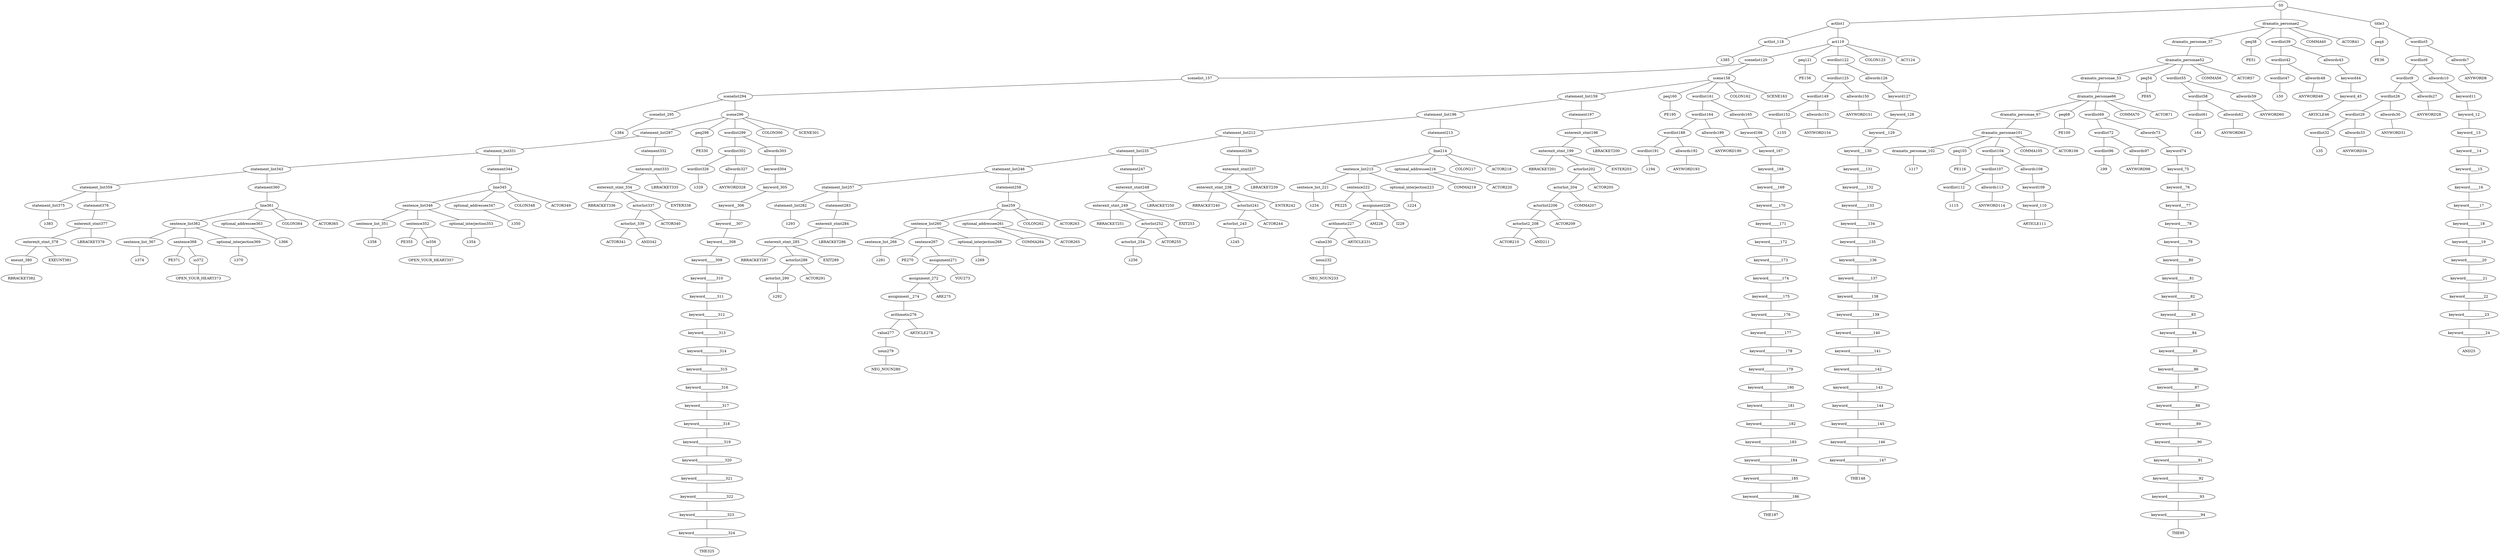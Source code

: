strict graph {
	S0 -- actlist1
	S0 -- dramatis_personae2
	S0 -- title3

	title3 -- peq4
	title3 -- wordlist5

	wordlist5 -- wordlist6
	wordlist5 -- allwords7

	allwords7 -- ANYWORD8


	wordlist6 -- wordlist9
	wordlist6 -- allwords10

	allwords10 -- keyword11

	keyword11 -- keyword_12

	keyword_12 -- keyword__13

	keyword__13 -- keyword___14

	keyword___14 -- keyword____15

	keyword____15 -- keyword_____16

	keyword_____16 -- keyword______17

	keyword______17 -- keyword_______18

	keyword_______18 -- keyword________19

	keyword________19 -- keyword_________20

	keyword_________20 -- keyword__________21

	keyword__________21 -- keyword___________22

	keyword___________22 -- keyword____________23

	keyword____________23 -- keyword_____________24

	keyword_____________24 -- AND25


	wordlist9 -- wordlist26
	wordlist9 -- allwords27

	allwords27 -- ANYWORD28


	wordlist26 -- wordlist29
	wordlist26 -- allwords30

	allwords30 -- ANYWORD31


	wordlist29 -- wordlist32
	wordlist29 -- allwords33

	allwords33 -- ANYWORD34


	wordlist32 -- λ35

	peq4 -- PE36


	dramatis_personae2 -- dramatis_personae_37
	dramatis_personae2 -- peq38
	dramatis_personae2 -- wordlist39
	dramatis_personae2 -- COMMA40
	dramatis_personae2 -- ACTOR41



	wordlist39 -- wordlist42
	wordlist39 -- allwords43

	allwords43 -- keyword44

	keyword44 -- keyword_45

	keyword_45 -- ARTICLE46


	wordlist42 -- wordlist47
	wordlist42 -- allwords48

	allwords48 -- ANYWORD49


	wordlist47 -- λ50

	peq38 -- PE51


	dramatis_personae_37 -- dramatis_personae52

	dramatis_personae52 -- dramatis_personae_53
	dramatis_personae52 -- peq54
	dramatis_personae52 -- wordlist55
	dramatis_personae52 -- COMMA56
	dramatis_personae52 -- ACTOR57



	wordlist55 -- wordlist58
	wordlist55 -- allwords59

	allwords59 -- ANYWORD60


	wordlist58 -- wordlist61
	wordlist58 -- allwords62

	allwords62 -- ANYWORD63


	wordlist61 -- λ64

	peq54 -- PE65


	dramatis_personae_53 -- dramatis_personae66

	dramatis_personae66 -- dramatis_personae_67
	dramatis_personae66 -- peq68
	dramatis_personae66 -- wordlist69
	dramatis_personae66 -- COMMA70
	dramatis_personae66 -- ACTOR71



	wordlist69 -- wordlist72
	wordlist69 -- allwords73

	allwords73 -- keyword74

	keyword74 -- keyword_75

	keyword_75 -- keyword__76

	keyword__76 -- keyword___77

	keyword___77 -- keyword____78

	keyword____78 -- keyword_____79

	keyword_____79 -- keyword______80

	keyword______80 -- keyword_______81

	keyword_______81 -- keyword________82

	keyword________82 -- keyword_________83

	keyword_________83 -- keyword__________84

	keyword__________84 -- keyword___________85

	keyword___________85 -- keyword____________86

	keyword____________86 -- keyword_____________87

	keyword_____________87 -- keyword______________88

	keyword______________88 -- keyword_______________89

	keyword_______________89 -- keyword________________90

	keyword________________90 -- keyword_________________91

	keyword_________________91 -- keyword__________________92

	keyword__________________92 -- keyword___________________93

	keyword___________________93 -- keyword____________________94

	keyword____________________94 -- THE95


	wordlist72 -- wordlist96
	wordlist72 -- allwords97

	allwords97 -- ANYWORD98


	wordlist96 -- λ99

	peq68 -- PE100


	dramatis_personae_67 -- dramatis_personae101

	dramatis_personae101 -- dramatis_personae_102
	dramatis_personae101 -- peq103
	dramatis_personae101 -- wordlist104
	dramatis_personae101 -- COMMA105
	dramatis_personae101 -- ACTOR106



	wordlist104 -- wordlist107
	wordlist104 -- allwords108

	allwords108 -- keyword109

	keyword109 -- keyword_110

	keyword_110 -- ARTICLE111


	wordlist107 -- wordlist112
	wordlist107 -- allwords113

	allwords113 -- ANYWORD114


	wordlist112 -- λ115

	peq103 -- PE116


	dramatis_personae_102 -- λ117

	actlist1 -- actlist_118
	actlist1 -- act119

	act119 -- scenelist120
	act119 -- peq121
	act119 -- wordlist122
	act119 -- COLON123
	act119 -- ACT124



	wordlist122 -- wordlist125
	wordlist122 -- allwords126

	allwords126 -- keyword127

	keyword127 -- keyword_128

	keyword_128 -- keyword__129

	keyword__129 -- keyword___130

	keyword___130 -- keyword____131

	keyword____131 -- keyword_____132

	keyword_____132 -- keyword______133

	keyword______133 -- keyword_______134

	keyword_______134 -- keyword________135

	keyword________135 -- keyword_________136

	keyword_________136 -- keyword__________137

	keyword__________137 -- keyword___________138

	keyword___________138 -- keyword____________139

	keyword____________139 -- keyword_____________140

	keyword_____________140 -- keyword______________141

	keyword______________141 -- keyword_______________142

	keyword_______________142 -- keyword________________143

	keyword________________143 -- keyword_________________144

	keyword_________________144 -- keyword__________________145

	keyword__________________145 -- keyword___________________146

	keyword___________________146 -- keyword____________________147

	keyword____________________147 -- THE148


	wordlist125 -- wordlist149
	wordlist125 -- allwords150

	allwords150 -- ANYWORD151


	wordlist149 -- wordlist152
	wordlist149 -- allwords153

	allwords153 -- ANYWORD154


	wordlist152 -- λ155

	peq121 -- PE156


	scenelist120 -- scenelist_157
	scenelist120 -- scene158

	scene158 -- statement_list159
	scene158 -- peq160
	scene158 -- wordlist161
	scene158 -- COLON162
	scene158 -- SCENE163



	wordlist161 -- wordlist164
	wordlist161 -- allwords165

	allwords165 -- keyword166

	keyword166 -- keyword_167

	keyword_167 -- keyword__168

	keyword__168 -- keyword___169

	keyword___169 -- keyword____170

	keyword____170 -- keyword_____171

	keyword_____171 -- keyword______172

	keyword______172 -- keyword_______173

	keyword_______173 -- keyword________174

	keyword________174 -- keyword_________175

	keyword_________175 -- keyword__________176

	keyword__________176 -- keyword___________177

	keyword___________177 -- keyword____________178

	keyword____________178 -- keyword_____________179

	keyword_____________179 -- keyword______________180

	keyword______________180 -- keyword_______________181

	keyword_______________181 -- keyword________________182

	keyword________________182 -- keyword_________________183

	keyword_________________183 -- keyword__________________184

	keyword__________________184 -- keyword___________________185

	keyword___________________185 -- keyword____________________186

	keyword____________________186 -- THE187


	wordlist164 -- wordlist188
	wordlist164 -- allwords189

	allwords189 -- ANYWORD190


	wordlist188 -- wordlist191
	wordlist188 -- allwords192

	allwords192 -- ANYWORD193


	wordlist191 -- λ194

	peq160 -- PE195


	statement_list159 -- statement_list196
	statement_list159 -- statement197

	statement197 -- enterexit_stmt198

	enterexit_stmt198 -- enterexit_stmt_199
	enterexit_stmt198 -- LBRACKET200


	enterexit_stmt_199 -- RBRACKET201
	enterexit_stmt_199 -- actorlist202
	enterexit_stmt_199 -- ENTER203


	actorlist202 -- actorlist_204
	actorlist202 -- ACTOR205


	actorlist_204 -- actorlist2206
	actorlist_204 -- COMMA207


	actorlist2206 -- actorlist2_208
	actorlist2206 -- ACTOR209


	actorlist2_208 -- ACTOR210
	actorlist2_208 -- AND211




	statement_list196 -- statement_list212
	statement_list196 -- statement213

	statement213 -- line214

	line214 -- sentence_list215
	line214 -- optional_addressee216
	line214 -- COLON217
	line214 -- ACTOR218



	optional_addressee216 -- COMMA219
	optional_addressee216 -- ACTOR220



	sentence_list215 -- sentence_list_221
	sentence_list215 -- sentence222
	sentence_list215 -- optional_interjection223

	optional_interjection223 -- λ224

	sentence222 -- PE225
	sentence222 -- assignment226

	assignment226 -- arithmetic227
	assignment226 -- AM228
	assignment226 -- I229



	arithmetic227 -- value230
	arithmetic227 -- ARTICLE231


	value230 -- noun232

	noun232 -- NEG_NOUN233



	sentence_list_221 -- λ234

	statement_list212 -- statement_list235
	statement_list212 -- statement236

	statement236 -- enterexit_stmt237

	enterexit_stmt237 -- enterexit_stmt_238
	enterexit_stmt237 -- LBRACKET239


	enterexit_stmt_238 -- RBRACKET240
	enterexit_stmt_238 -- actorlist241
	enterexit_stmt_238 -- ENTER242


	actorlist241 -- actorlist_243
	actorlist241 -- ACTOR244


	actorlist_243 -- λ245


	statement_list235 -- statement_list246
	statement_list235 -- statement247

	statement247 -- enterexit_stmt248

	enterexit_stmt248 -- enterexit_stmt_249
	enterexit_stmt248 -- LBRACKET250


	enterexit_stmt_249 -- RBRACKET251
	enterexit_stmt_249 -- actorlist252
	enterexit_stmt_249 -- EXIT253


	actorlist252 -- actorlist_254
	actorlist252 -- ACTOR255


	actorlist_254 -- λ256


	statement_list246 -- statement_list257
	statement_list246 -- statement258

	statement258 -- line259

	line259 -- sentence_list260
	line259 -- optional_addressee261
	line259 -- COLON262
	line259 -- ACTOR263



	optional_addressee261 -- COMMA264
	optional_addressee261 -- ACTOR265



	sentence_list260 -- sentence_list_266
	sentence_list260 -- sentence267
	sentence_list260 -- optional_interjection268

	optional_interjection268 -- λ269

	sentence267 -- PE270
	sentence267 -- assignment271

	assignment271 -- assignment_272
	assignment271 -- YOU273


	assignment_272 -- assignment__274
	assignment_272 -- ARE275


	assignment__274 -- arithmetic276

	arithmetic276 -- value277
	arithmetic276 -- ARTICLE278


	value277 -- noun279

	noun279 -- NEG_NOUN280



	sentence_list_266 -- λ281

	statement_list257 -- statement_list282
	statement_list257 -- statement283

	statement283 -- enterexit_stmt284

	enterexit_stmt284 -- enterexit_stmt_285
	enterexit_stmt284 -- LBRACKET286


	enterexit_stmt_285 -- RBRACKET287
	enterexit_stmt_285 -- actorlist288
	enterexit_stmt_285 -- EXIT289


	actorlist288 -- actorlist_290
	actorlist288 -- ACTOR291


	actorlist_290 -- λ292


	statement_list282 -- λ293

	scenelist_157 -- scenelist294

	scenelist294 -- scenelist_295
	scenelist294 -- scene296

	scene296 -- statement_list297
	scene296 -- peq298
	scene296 -- wordlist299
	scene296 -- COLON300
	scene296 -- SCENE301



	wordlist299 -- wordlist302
	wordlist299 -- allwords303

	allwords303 -- keyword304

	keyword304 -- keyword_305

	keyword_305 -- keyword__306

	keyword__306 -- keyword___307

	keyword___307 -- keyword____308

	keyword____308 -- keyword_____309

	keyword_____309 -- keyword______310

	keyword______310 -- keyword_______311

	keyword_______311 -- keyword________312

	keyword________312 -- keyword_________313

	keyword_________313 -- keyword__________314

	keyword__________314 -- keyword___________315

	keyword___________315 -- keyword____________316

	keyword____________316 -- keyword_____________317

	keyword_____________317 -- keyword______________318

	keyword______________318 -- keyword_______________319

	keyword_______________319 -- keyword________________320

	keyword________________320 -- keyword_________________321

	keyword_________________321 -- keyword__________________322

	keyword__________________322 -- keyword___________________323

	keyword___________________323 -- keyword____________________324

	keyword____________________324 -- THE325


	wordlist302 -- wordlist326
	wordlist302 -- allwords327

	allwords327 -- ANYWORD328


	wordlist326 -- λ329

	peq298 -- PE330


	statement_list297 -- statement_list331
	statement_list297 -- statement332

	statement332 -- enterexit_stmt333

	enterexit_stmt333 -- enterexit_stmt_334
	enterexit_stmt333 -- LBRACKET335


	enterexit_stmt_334 -- RBRACKET336
	enterexit_stmt_334 -- actorlist337
	enterexit_stmt_334 -- ENTER338


	actorlist337 -- actorlist_339
	actorlist337 -- ACTOR340


	actorlist_339 -- ACTOR341
	actorlist_339 -- AND342




	statement_list331 -- statement_list343
	statement_list331 -- statement344

	statement344 -- line345

	line345 -- sentence_list346
	line345 -- optional_addressee347
	line345 -- COLON348
	line345 -- ACTOR349



	optional_addressee347 -- λ350

	sentence_list346 -- sentence_list_351
	sentence_list346 -- sentence352
	sentence_list346 -- optional_interjection353

	optional_interjection353 -- λ354

	sentence352 -- PE355
	sentence352 -- io356

	io356 -- OPEN_YOUR_HEART357



	sentence_list_351 -- λ358

	statement_list343 -- statement_list359
	statement_list343 -- statement360

	statement360 -- line361

	line361 -- sentence_list362
	line361 -- optional_addressee363
	line361 -- COLON364
	line361 -- ACTOR365



	optional_addressee363 -- λ366

	sentence_list362 -- sentence_list_367
	sentence_list362 -- sentence368
	sentence_list362 -- optional_interjection369

	optional_interjection369 -- λ370

	sentence368 -- PE371
	sentence368 -- io372

	io372 -- OPEN_YOUR_HEART373



	sentence_list_367 -- λ374

	statement_list359 -- statement_list375
	statement_list359 -- statement376

	statement376 -- enterexit_stmt377

	enterexit_stmt377 -- enterexit_stmt_378
	enterexit_stmt377 -- LBRACKET379


	enterexit_stmt_378 -- exeunt_380
	enterexit_stmt_378 -- EXEUNT381


	exeunt_380 -- RBRACKET382


	statement_list375 -- λ383

	scenelist_295 -- λ384

	actlist_118 -- λ385


}